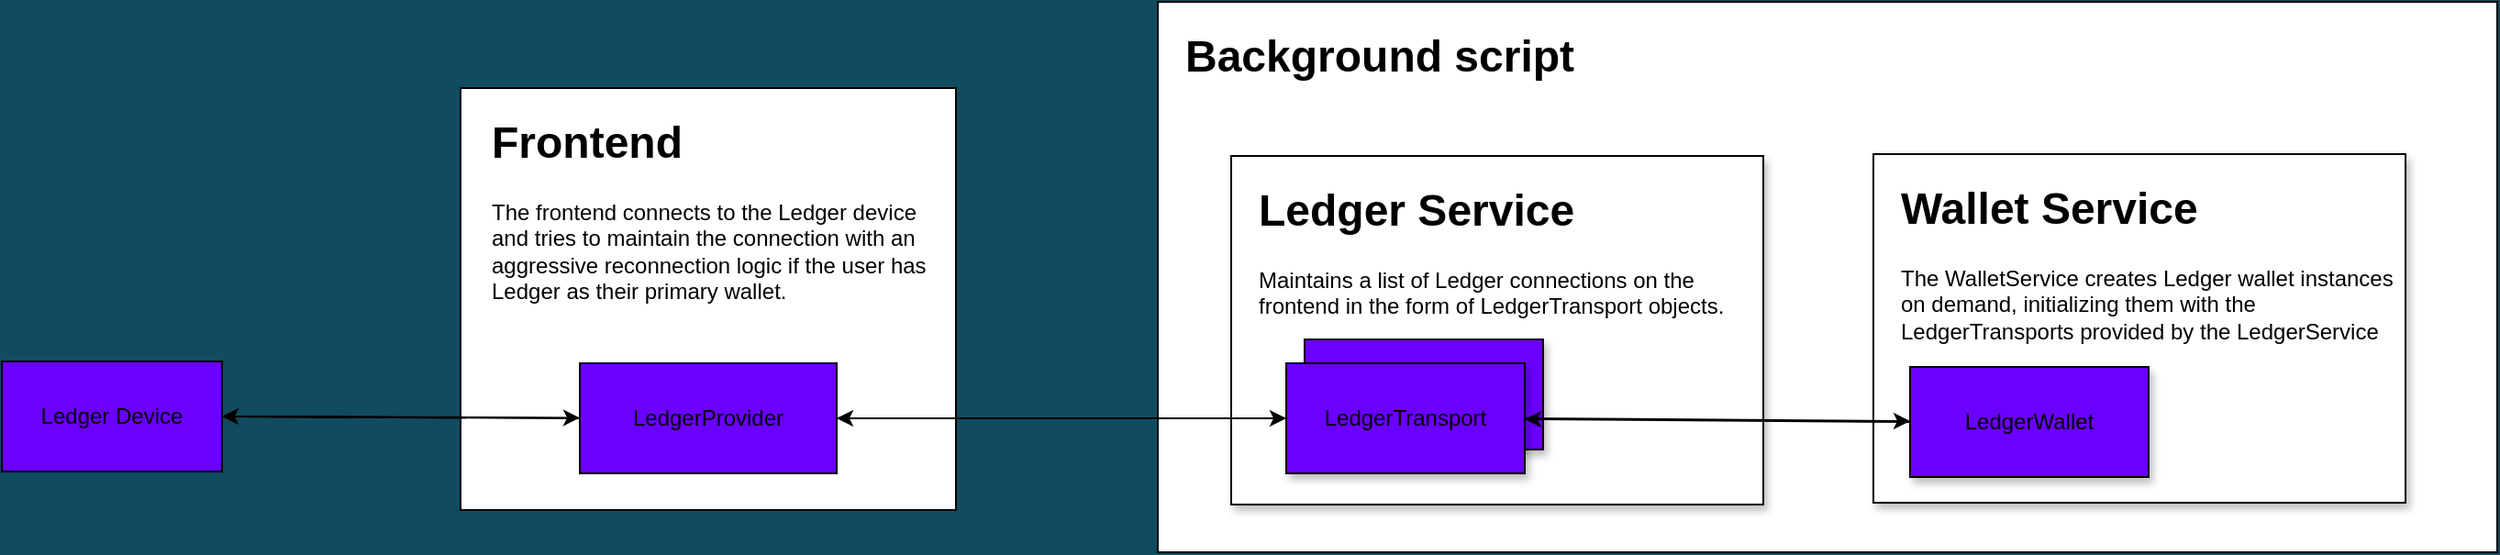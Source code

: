 <mxfile>
    <diagram id="A-Ijg5x2X9pUbq4fZsCD" name="Page-1">
        <mxGraphModel dx="1842" dy="1100" grid="1" gridSize="10" guides="1" tooltips="1" connect="1" arrows="1" fold="1" page="1" pageScale="1" pageWidth="827" pageHeight="1169" background="#114B5F" math="0" shadow="0">
            <root>
                <mxCell id="0"/>
                <mxCell id="1" parent="0"/>
                <mxCell id="3" value="" style="rounded=0;whiteSpace=wrap;html=1;" vertex="1" parent="1">
                    <mxGeometry x="-90" y="50" width="730" height="300" as="geometry"/>
                </mxCell>
                <mxCell id="5" style="edgeStyle=none;html=1;exitX=1;exitY=0.5;exitDx=0;exitDy=0;entryX=0;entryY=0.5;entryDx=0;entryDy=0;" edge="1" parent="1" source="13" target="10">
                    <mxGeometry relative="1" as="geometry"/>
                </mxCell>
                <mxCell id="13" value="Ledger Device" style="rounded=0;whiteSpace=wrap;html=1;fillColor=#6A00FF;" vertex="1" parent="1">
                    <mxGeometry x="-720" y="246" width="120" height="60" as="geometry"/>
                </mxCell>
                <mxCell id="15" value="&lt;h1&gt;Background script&lt;/h1&gt;" style="text;html=1;strokeColor=none;fillColor=none;spacing=5;spacingTop=-20;whiteSpace=wrap;overflow=hidden;rounded=0;" vertex="1" parent="1">
                    <mxGeometry x="-80" y="60" width="590" height="50" as="geometry"/>
                </mxCell>
                <mxCell id="20" value="" style="group" vertex="1" connectable="0" parent="1">
                    <mxGeometry x="-50" y="134" width="300" height="190" as="geometry"/>
                </mxCell>
                <mxCell id="16" value="" style="rounded=0;whiteSpace=wrap;html=1;shadow=1;" vertex="1" parent="20">
                    <mxGeometry width="290" height="190" as="geometry"/>
                </mxCell>
                <mxCell id="19" value="LedgerTransport" style="rounded=0;whiteSpace=wrap;html=1;fillColor=#6A00FF;shadow=1;" vertex="1" parent="20">
                    <mxGeometry x="40" y="100" width="130" height="60" as="geometry"/>
                </mxCell>
                <mxCell id="18" value="&lt;h1&gt;Ledger Service&lt;/h1&gt;&lt;div&gt;Maintains a list of Ledger connections on the frontend in the form of LedgerTransport objects.&lt;/div&gt;" style="text;html=1;strokeColor=none;fillColor=none;spacing=5;spacingTop=-20;whiteSpace=wrap;overflow=hidden;rounded=0;" vertex="1" parent="20">
                    <mxGeometry x="10" y="10" width="290" height="90" as="geometry"/>
                </mxCell>
                <mxCell id="12" value="LedgerTransport" style="rounded=0;whiteSpace=wrap;html=1;fillColor=#6A00FF;shadow=1;" vertex="1" parent="20">
                    <mxGeometry x="30" y="113" width="130" height="60" as="geometry"/>
                </mxCell>
                <mxCell id="22" value="" style="group" vertex="1" connectable="0" parent="1">
                    <mxGeometry x="300" y="133" width="300" height="190" as="geometry"/>
                </mxCell>
                <mxCell id="23" value="" style="rounded=0;whiteSpace=wrap;html=1;shadow=1;" vertex="1" parent="22">
                    <mxGeometry width="290" height="190" as="geometry"/>
                </mxCell>
                <mxCell id="25" value="&lt;h1&gt;Wallet Service&lt;/h1&gt;&lt;div&gt;The WalletService creates Ledger wallet instances on demand, initializing them with the LedgerTransports provided by the LedgerService&lt;/div&gt;" style="text;html=1;strokeColor=none;fillColor=none;spacing=5;spacingTop=-20;whiteSpace=wrap;overflow=hidden;rounded=0;" vertex="1" parent="22">
                    <mxGeometry x="10" y="10" width="290" height="110" as="geometry"/>
                </mxCell>
                <mxCell id="26" value="LedgerWallet" style="rounded=0;whiteSpace=wrap;html=1;fillColor=#6A00FF;shadow=1;" vertex="1" parent="22">
                    <mxGeometry x="20" y="116" width="130" height="60" as="geometry"/>
                </mxCell>
                <mxCell id="27" style="edgeStyle=none;html=1;exitX=0;exitY=0.5;exitDx=0;exitDy=0;" edge="1" parent="1" source="26" target="12">
                    <mxGeometry relative="1" as="geometry"/>
                </mxCell>
                <mxCell id="28" style="edgeStyle=none;html=1;exitX=1;exitY=0.5;exitDx=0;exitDy=0;" edge="1" parent="1" source="12" target="26">
                    <mxGeometry relative="1" as="geometry"/>
                </mxCell>
                <mxCell id="29" value="" style="group" vertex="1" connectable="0" parent="1">
                    <mxGeometry x="-470" y="97" width="270" height="230" as="geometry"/>
                </mxCell>
                <mxCell id="4" value="" style="rounded=0;whiteSpace=wrap;html=1;" vertex="1" parent="29">
                    <mxGeometry width="270" height="230" as="geometry"/>
                </mxCell>
                <mxCell id="10" value="LedgerProvider" style="rounded=0;whiteSpace=wrap;html=1;fillColor=#6A00FF;" vertex="1" parent="29">
                    <mxGeometry x="65" y="150" width="140" height="60" as="geometry"/>
                </mxCell>
                <mxCell id="14" value="&lt;h1&gt;Frontend&lt;/h1&gt;&lt;div&gt;The frontend connects to the Ledger device and tries to maintain the connection with an aggressive reconnection logic if the user has Ledger as their primary wallet.&lt;br&gt;&lt;/div&gt;" style="text;html=1;strokeColor=none;fillColor=none;spacing=5;spacingTop=-20;whiteSpace=wrap;overflow=hidden;rounded=0;" vertex="1" parent="29">
                    <mxGeometry x="12" y="10" width="250" height="120" as="geometry"/>
                </mxCell>
                <mxCell id="30" style="edgeStyle=none;html=1;exitX=1;exitY=0.5;exitDx=0;exitDy=0;" edge="1" parent="1" source="13" target="10">
                    <mxGeometry relative="1" as="geometry"/>
                </mxCell>
                <mxCell id="31" style="edgeStyle=none;html=1;exitX=0;exitY=0.5;exitDx=0;exitDy=0;entryX=1;entryY=0.5;entryDx=0;entryDy=0;" edge="1" parent="1" source="10" target="13">
                    <mxGeometry relative="1" as="geometry"/>
                </mxCell>
                <mxCell id="11" style="edgeStyle=none;html=1;exitX=0;exitY=0.5;exitDx=0;exitDy=0;" edge="1" parent="1" source="12" target="10">
                    <mxGeometry relative="1" as="geometry"/>
                </mxCell>
                <mxCell id="8" style="edgeStyle=none;html=1;exitX=1;exitY=0.5;exitDx=0;exitDy=0;entryX=0;entryY=0.5;entryDx=0;entryDy=0;" edge="1" parent="1" source="10" target="12">
                    <mxGeometry relative="1" as="geometry"/>
                </mxCell>
            </root>
        </mxGraphModel>
    </diagram>
</mxfile>